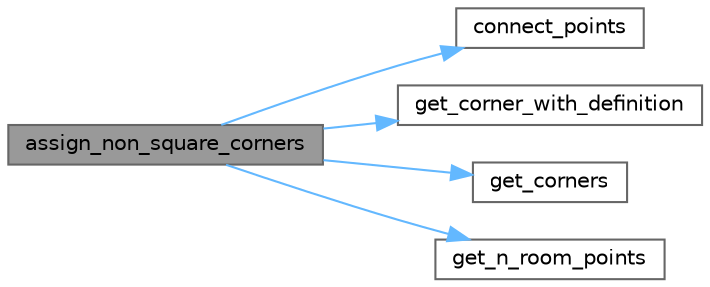 digraph "assign_non_square_corners"
{
 // LATEX_PDF_SIZE
  bgcolor="transparent";
  edge [fontname=Helvetica,fontsize=10,labelfontname=Helvetica,labelfontsize=10];
  node [fontname=Helvetica,fontsize=10,shape=box,height=0.2,width=0.4];
  rankdir="LR";
  Node1 [id="Node000001",label="assign_non_square_corners",height=0.2,width=0.4,color="gray40", fillcolor="grey60", style="filled", fontcolor="black",tooltip=" "];
  Node1 -> Node2 [id="edge1_Node000001_Node000002",color="steelblue1",style="solid",tooltip=" "];
  Node2 [id="Node000002",label="connect_points",height=0.2,width=0.4,color="grey40", fillcolor="white", style="filled",URL="$a00206.html#ae2c8ef2eee13d8eb75d88c0559626fac",tooltip=" "];
  Node1 -> Node3 [id="edge2_Node000001_Node000003",color="steelblue1",style="solid",tooltip=" "];
  Node3 [id="Node000003",label="get_corner_with_definition",height=0.2,width=0.4,color="grey40", fillcolor="white", style="filled",URL="$a00206.html#a5f01474eaee314a7013feeaa49685bb9",tooltip=" "];
  Node1 -> Node4 [id="edge3_Node000001_Node000004",color="steelblue1",style="solid",tooltip=" "];
  Node4 [id="Node000004",label="get_corners",height=0.2,width=0.4,color="grey40", fillcolor="white", style="filled",URL="$a00206.html#a7975986cd4d5ecccaadb6a9a0a521e1e",tooltip=" "];
  Node1 -> Node5 [id="edge4_Node000001_Node000005",color="steelblue1",style="solid",tooltip=" "];
  Node5 [id="Node000005",label="get_n_room_points",height=0.2,width=0.4,color="grey40", fillcolor="white", style="filled",URL="$a00206.html#ae29c16a83d737f9e9f2b584ae560ad85",tooltip=" "];
}
